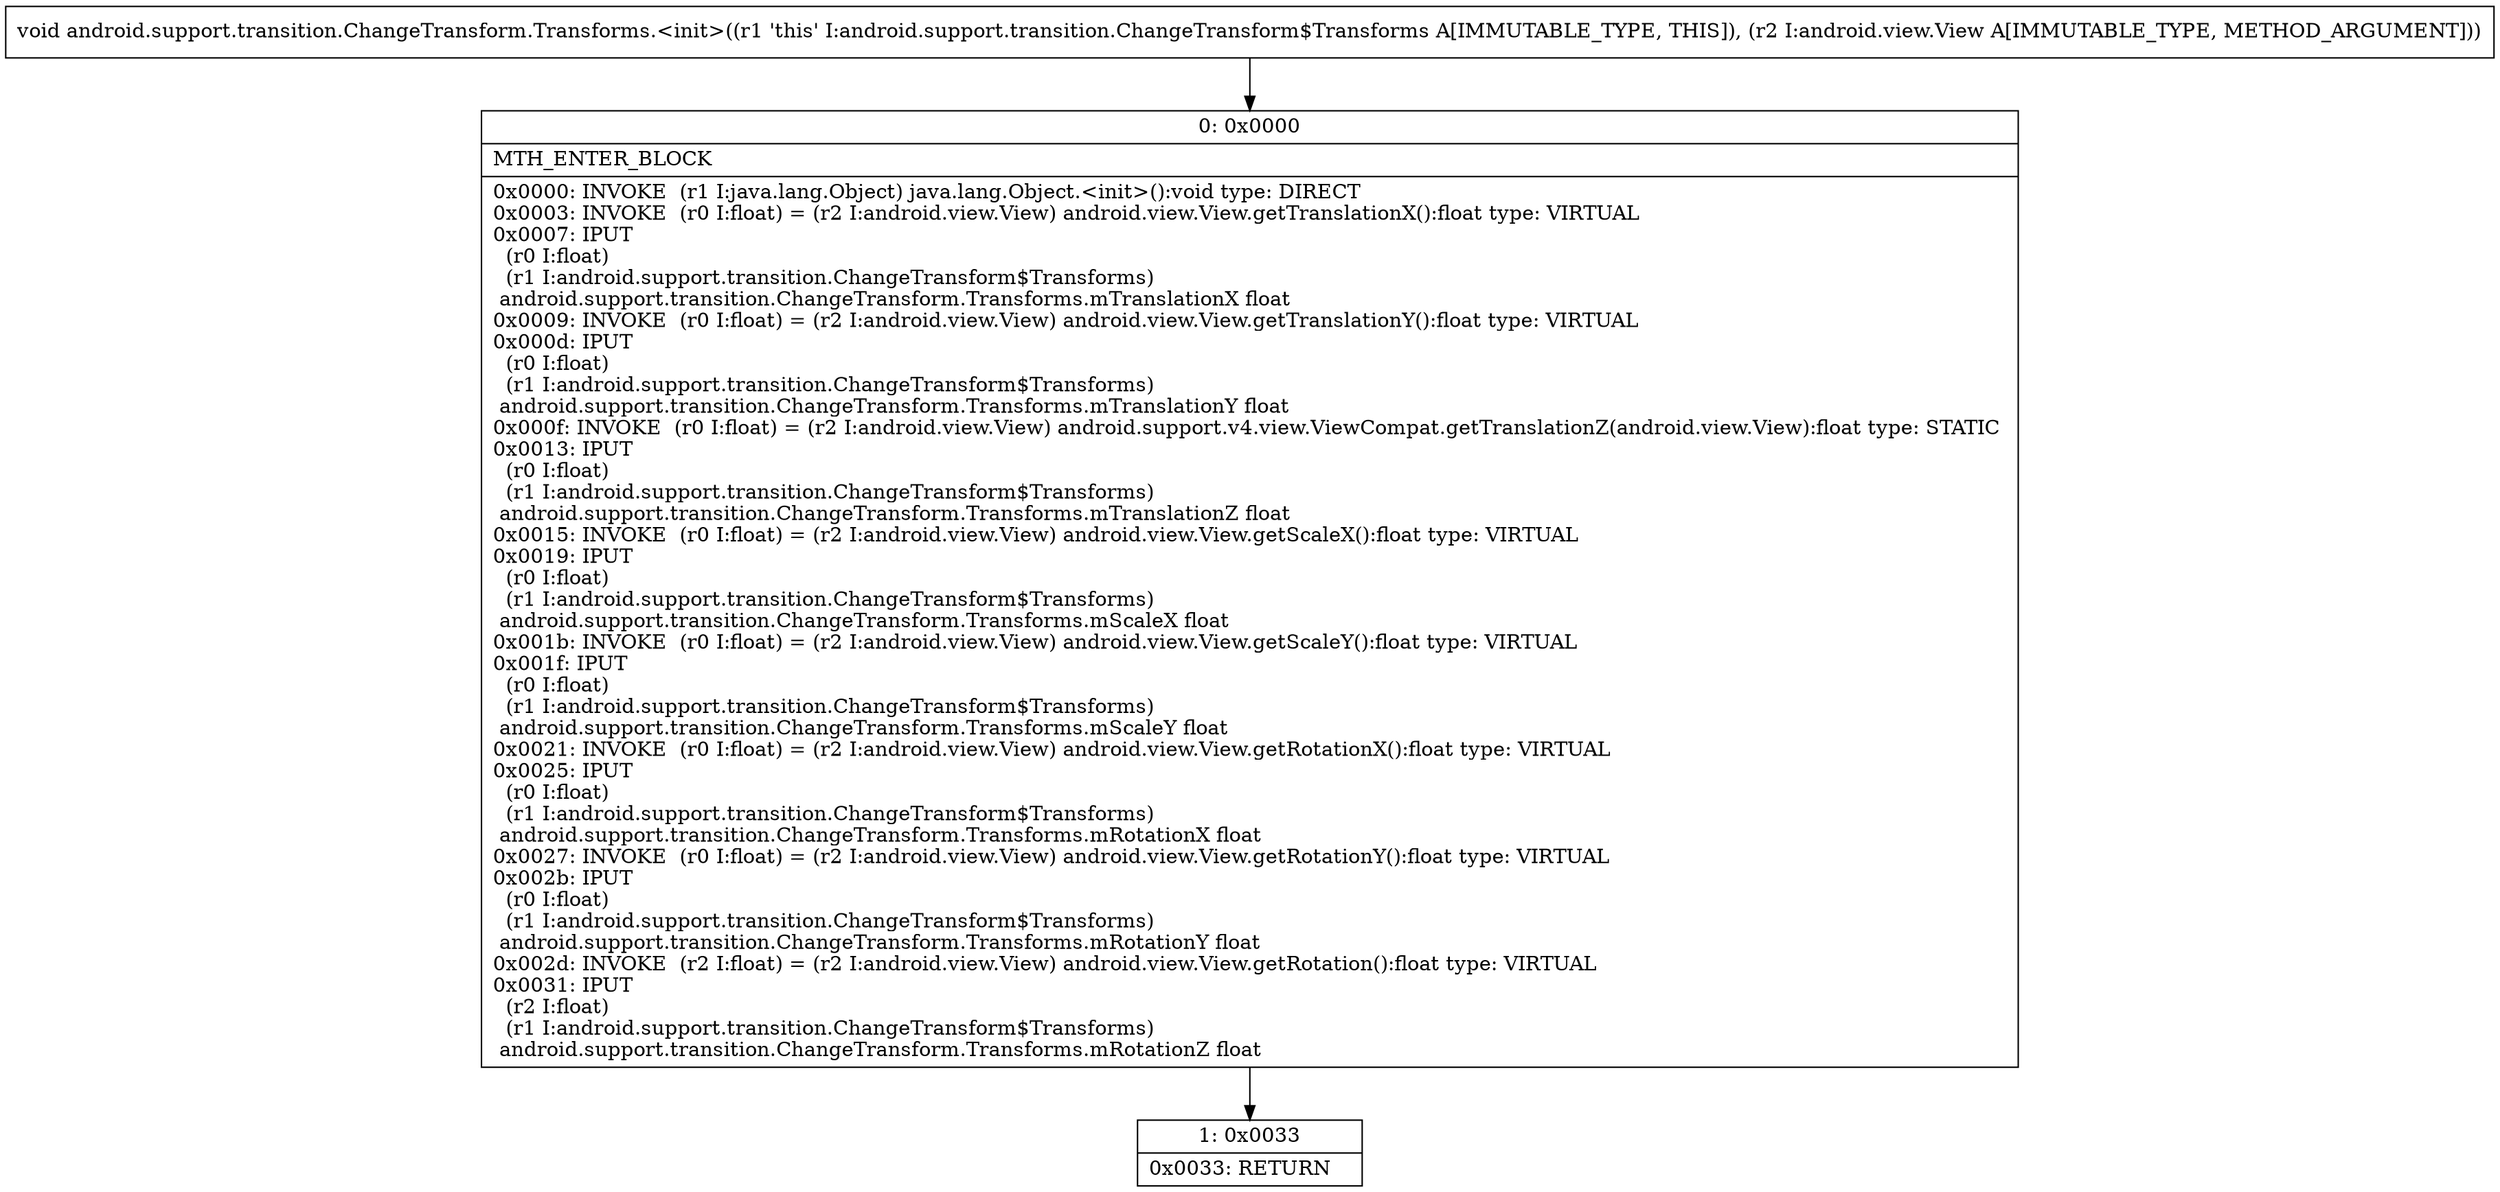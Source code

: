 digraph "CFG forandroid.support.transition.ChangeTransform.Transforms.\<init\>(Landroid\/view\/View;)V" {
Node_0 [shape=record,label="{0\:\ 0x0000|MTH_ENTER_BLOCK\l|0x0000: INVOKE  (r1 I:java.lang.Object) java.lang.Object.\<init\>():void type: DIRECT \l0x0003: INVOKE  (r0 I:float) = (r2 I:android.view.View) android.view.View.getTranslationX():float type: VIRTUAL \l0x0007: IPUT  \l  (r0 I:float)\l  (r1 I:android.support.transition.ChangeTransform$Transforms)\l android.support.transition.ChangeTransform.Transforms.mTranslationX float \l0x0009: INVOKE  (r0 I:float) = (r2 I:android.view.View) android.view.View.getTranslationY():float type: VIRTUAL \l0x000d: IPUT  \l  (r0 I:float)\l  (r1 I:android.support.transition.ChangeTransform$Transforms)\l android.support.transition.ChangeTransform.Transforms.mTranslationY float \l0x000f: INVOKE  (r0 I:float) = (r2 I:android.view.View) android.support.v4.view.ViewCompat.getTranslationZ(android.view.View):float type: STATIC \l0x0013: IPUT  \l  (r0 I:float)\l  (r1 I:android.support.transition.ChangeTransform$Transforms)\l android.support.transition.ChangeTransform.Transforms.mTranslationZ float \l0x0015: INVOKE  (r0 I:float) = (r2 I:android.view.View) android.view.View.getScaleX():float type: VIRTUAL \l0x0019: IPUT  \l  (r0 I:float)\l  (r1 I:android.support.transition.ChangeTransform$Transforms)\l android.support.transition.ChangeTransform.Transforms.mScaleX float \l0x001b: INVOKE  (r0 I:float) = (r2 I:android.view.View) android.view.View.getScaleY():float type: VIRTUAL \l0x001f: IPUT  \l  (r0 I:float)\l  (r1 I:android.support.transition.ChangeTransform$Transforms)\l android.support.transition.ChangeTransform.Transforms.mScaleY float \l0x0021: INVOKE  (r0 I:float) = (r2 I:android.view.View) android.view.View.getRotationX():float type: VIRTUAL \l0x0025: IPUT  \l  (r0 I:float)\l  (r1 I:android.support.transition.ChangeTransform$Transforms)\l android.support.transition.ChangeTransform.Transforms.mRotationX float \l0x0027: INVOKE  (r0 I:float) = (r2 I:android.view.View) android.view.View.getRotationY():float type: VIRTUAL \l0x002b: IPUT  \l  (r0 I:float)\l  (r1 I:android.support.transition.ChangeTransform$Transforms)\l android.support.transition.ChangeTransform.Transforms.mRotationY float \l0x002d: INVOKE  (r2 I:float) = (r2 I:android.view.View) android.view.View.getRotation():float type: VIRTUAL \l0x0031: IPUT  \l  (r2 I:float)\l  (r1 I:android.support.transition.ChangeTransform$Transforms)\l android.support.transition.ChangeTransform.Transforms.mRotationZ float \l}"];
Node_1 [shape=record,label="{1\:\ 0x0033|0x0033: RETURN   \l}"];
MethodNode[shape=record,label="{void android.support.transition.ChangeTransform.Transforms.\<init\>((r1 'this' I:android.support.transition.ChangeTransform$Transforms A[IMMUTABLE_TYPE, THIS]), (r2 I:android.view.View A[IMMUTABLE_TYPE, METHOD_ARGUMENT])) }"];
MethodNode -> Node_0;
Node_0 -> Node_1;
}

